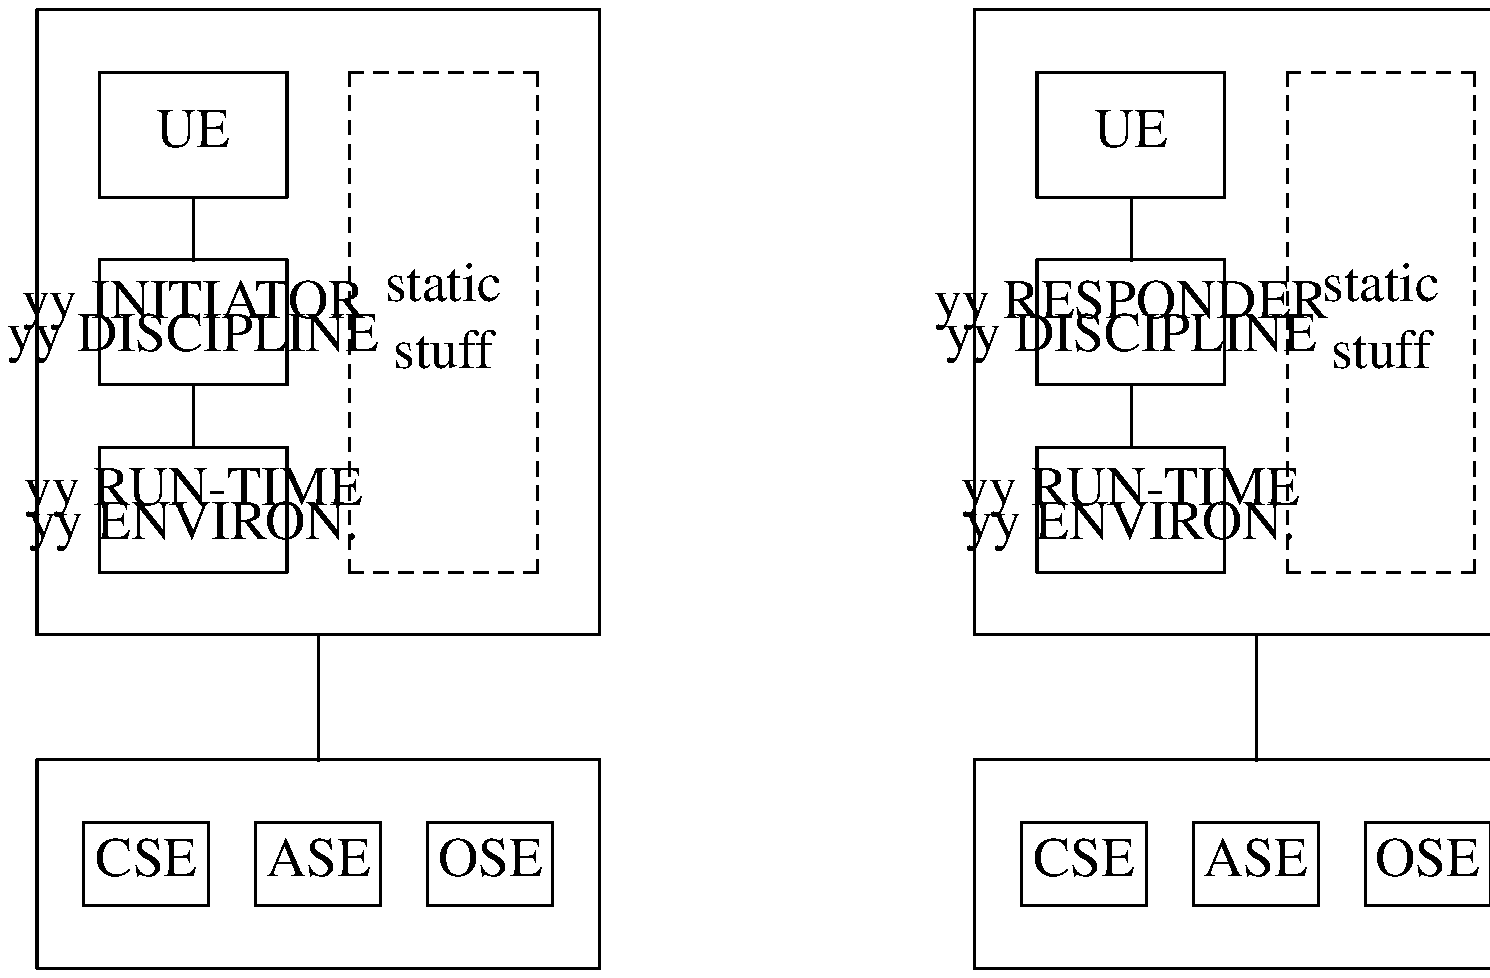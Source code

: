 .PS 7.5i
.ps 20
## figure B-2
B1:	box width 3*boxwid height 3*boxht+2*lineht
##
B2:	box "UE" with .nw at (B1.nw.x+linewid/2, B1.nw.y-lineht/2)
B3:	box "\yy INITIATOR" "\yy DISCIPLINE" \
		with .n at (B2.s.x, B2.s.y-lineht/2)
	line from B2.s to B3.n
B4:	box "\yy RUN-TIME" "\yy ENVIRON." \
		with .n at (B3.s.x, B3.s.y-lineht/2)
	line from B3.s to B4.n
B5:	box dashed "static" "" "stuff" height B4.s.y-B2.n.y \
		with .ne at (B1.se.x-linewid/2, B1.se.y+lineht/2)
##
D1:	box width 3*boxwid height 3*boxht+2*lineht \
		with .w at (B1.e.x+3*linewid, B1.e.y)
##
D2:	box "UE" with .nw at (D1.nw.x+linewid/2, D1.nw.y-lineht/2)
D3:	box "\yy RESPONDER" "\yy DISCIPLINE" \
		with .n at (D2.s.x, D2.s.y-lineht/2)
	line from D2.s to D3.n
D4:	box "\yy RUN-TIME" "\yy ENVIRON." \
		with .n at (D3.s.x, D3.s.y-lineht/2)
	line from D3.s to D4.n
D5:	box dashed "static" "" "stuff" height D4.s.y-D2.n.y \
		with .ne at (D1.se.x-linewid/2, D1.se.y+lineht/2)
##
A1:	box width 3*boxwid  height boxht*2/3+lineht \
		with .n at (B1.s.x, B1.s.y-lineht)
	line from B1.s to A1.n
A2:	box "\xx ACSE" width boxwid*2/3 height boxht*2/3\
		with .nw at (A1.nw.x+boxwid/4, A1.nw.y-lineht/2)
A3:	box "\xx DASE" width boxwid*2/3 height boxht*2/3\
		with .w at (A2.e.x+boxwid/4, A2.e.y)
A4:	box "\xx ROSE" width boxwid*2/3 height boxht*2/3\
		with .w at (A3.e.x+boxwid/4, A3.e.y)
##
C1:	box width 3*boxwid  height boxht*2/3+lineht \
		with .n at (D1.s.x, D1.s.y-lineht)
	line from D1.s to C1.n
C2:	box "\xx ACSE" width boxwid*2/3 height boxht*2/3\
		with .nw at (C1.nw.x+boxwid/4, C1.nw.y-lineht/2)
C3:	box "\xx DASE" width boxwid*2/3 height boxht*2/3\
		with .w at (C2.e.x+boxwid/4, C2.e.y)
C4:	box "\xx ROSE" width boxwid*2/3 height boxht*2/3\
		with .w at (C3.e.x+boxwid/4, C3.e.y)
##
.PE
